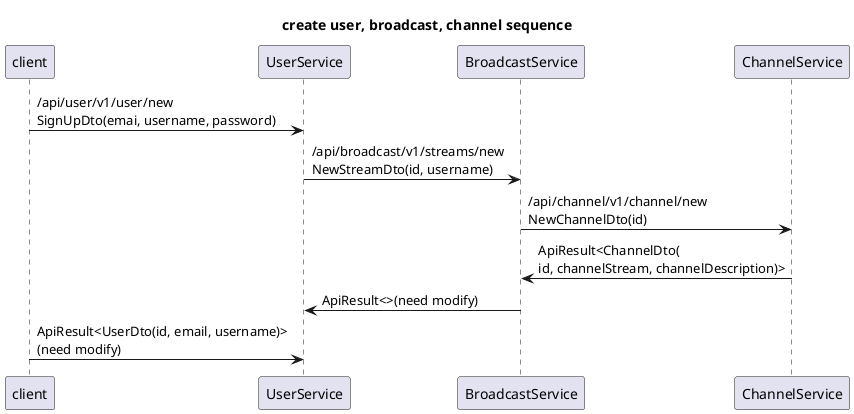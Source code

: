 @startuml "create_user_sequence"

title "create user, broadcast, channel sequence"

participant client
participant UserService
participant BroadcastService
participant ChannelService

client -> UserService : /api/user/v1/user/new\nSignUpDto(emai, username, password)

UserService -> BroadcastService : /api/broadcast/v1/streams/new\nNewStreamDto(id, username)

BroadcastService -> ChannelService : /api/channel/v1/channel/new\nNewChannelDto(id)

BroadcastService <- ChannelService : ApiResult<ChannelDto(\nid, channelStream, channelDescription)>

UserService <- BroadcastService : ApiResult<>(need modify)

client -> UserService : ApiResult<UserDto(id, email, username)>\n(need modify)
